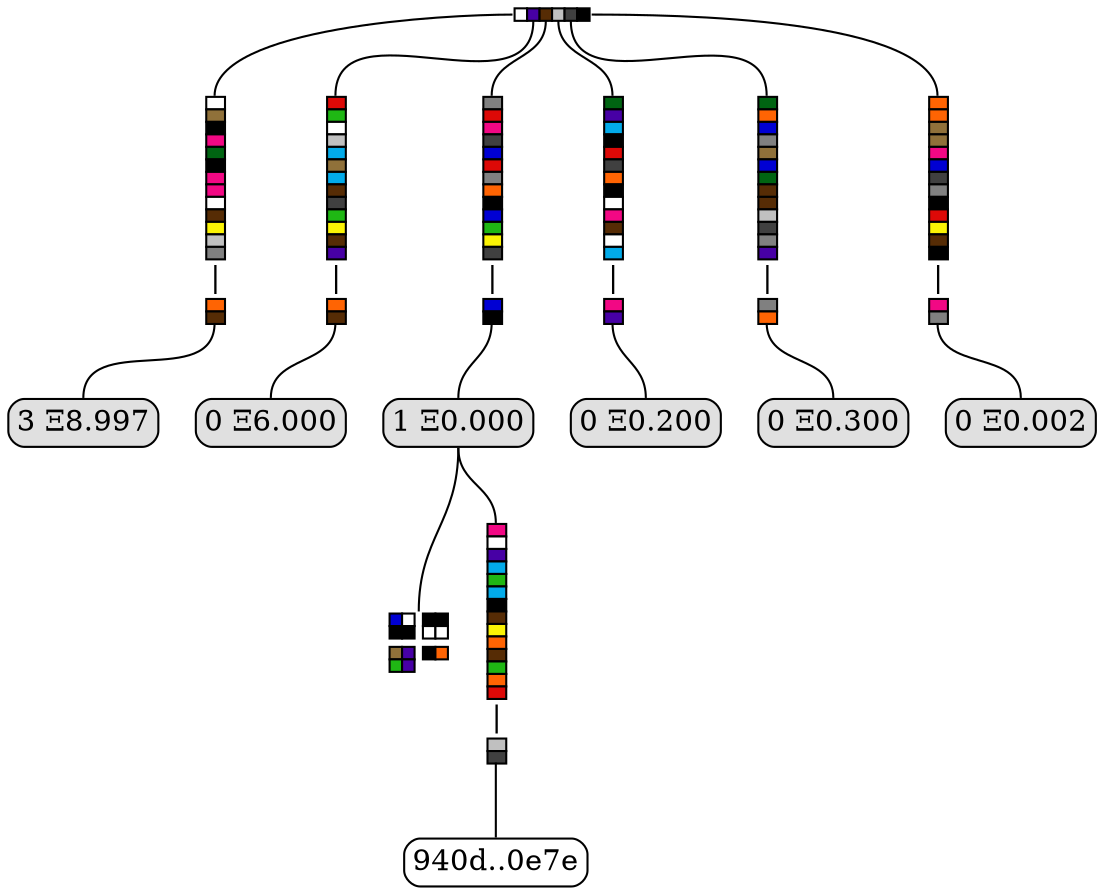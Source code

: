 digraph trie {
		node [shape=none margin=0 width=0 height=0]
		edge [dir = none headport=n tailport=s]
	
	n_ [label=<
	<table border="0" color="#000000" cellborder="1" cellspacing="0">
		<tr>

			<td bgcolor="#FFFFFF" port="h0"></td>

			<td bgcolor="#4700A5" port="h5"></td>

			<td bgcolor="#562C05" port="h10"></td>

			<td bgcolor="#C0C0C0" port="h12"></td>

			<td bgcolor="#404040" port="h14"></td>

			<td bgcolor="#000000" port="h15"></td>

		</tr>
	</table>
    >];
	n_:h0 -> n_00;
	n_:h5 -> n_05;
	n_:h10 -> n_0a;
	n_:h12 -> n_0c;
	n_:h14 -> n_0e;
	n_:h15 -> n_0f;

	n_00 [label=<
	<table border="0" color="#000000" cellborder="1" cellspacing="0">
			<tr><td bgcolor="#FFFFFF"></td></tr>
				<tr><td bgcolor="#90713A"></td></tr>
				<tr><td bgcolor="#000000"></td></tr>
				<tr><td bgcolor="#F20884"></td></tr>
				<tr><td bgcolor="#006412"></td></tr>
				<tr><td bgcolor="#000000"></td></tr>
				<tr><td bgcolor="#F20884"></td></tr>
				<tr><td bgcolor="#F20884"></td></tr>
				<tr><td bgcolor="#FFFFFF"></td></tr>
				<tr><td bgcolor="#562C05"></td></tr>
				<tr><td bgcolor="#FBF305"></td></tr>
				<tr><td bgcolor="#C0C0C0"></td></tr>
				<tr><td bgcolor="#808080"></td></tr>
				<tr><td border="0">|</td></tr>
					<tr><td bgcolor="#FF6403"></td></tr>
				<tr><td bgcolor="#562C05"></td></tr>
		
	</table>
	>];
	e_00000b0f04090f0404000a010c0d000502070e040d00060e020706050605040c000f05060405020205070501060d0709030a090b080d0600040d0c0f0d0f020a10 [label="3 Ξ8.997" margin=0.05 shape=Mrecord fillcolor="#E0E0E0" style=filled];
	n_00 -> e_00000b0f04090f0404000a010c0d000502070e040d00060e020706050605040c000f05060405020205070501060d0709030a090b080d0600040d0c0f0d0f020a10;

	n_05 [label=<
	<table border="0" color="#000000" cellborder="1" cellspacing="0">
			<tr><td bgcolor="#DD0907"></td></tr>
				<tr><td bgcolor="#1FB714"></td></tr>
				<tr><td bgcolor="#FFFFFF"></td></tr>
				<tr><td bgcolor="#C0C0C0"></td></tr>
				<tr><td bgcolor="#02ABEA"></td></tr>
				<tr><td bgcolor="#90713A"></td></tr>
				<tr><td bgcolor="#02ABEA"></td></tr>
				<tr><td bgcolor="#562C05"></td></tr>
				<tr><td bgcolor="#404040"></td></tr>
				<tr><td bgcolor="#1FB714"></td></tr>
				<tr><td bgcolor="#FBF305"></td></tr>
				<tr><td bgcolor="#562C05"></td></tr>
				<tr><td bgcolor="#4700A5"></td></tr>
				<tr><td border="0">|</td></tr>
					<tr><td bgcolor="#FF6403"></td></tr>
				<tr><td bgcolor="#562C05"></td></tr>
		
	</table>
	>];
	e_050308000c070b070a0e08010a05080e0b09080d090c07080d0e040a010f0d070f0d090503050f0c0905030e0d020b0e0600020d0a0a0a04010706070301020a10 [label="0 Ξ6.000" margin=0.05 shape=Mrecord fillcolor="#E0E0E0" style=filled];
	n_05 -> e_050308000c070b070a0e08010a05080e0b09080d090c07080d0e040a010f0d070f0d090503050f0c0905030e0d020b0e0600020d0a0a0a04010706070301020a10;

	n_0a [label=<
	<table border="0" color="#000000" cellborder="1" cellspacing="0">
			<tr><td bgcolor="#808080"></td></tr>
				<tr><td bgcolor="#DD0907"></td></tr>
				<tr><td bgcolor="#F20884"></td></tr>
				<tr><td bgcolor="#404040"></td></tr>
				<tr><td bgcolor="#0000D3"></td></tr>
				<tr><td bgcolor="#DD0907"></td></tr>
				<tr><td bgcolor="#808080"></td></tr>
				<tr><td bgcolor="#FF6403"></td></tr>
				<tr><td bgcolor="#000000"></td></tr>
				<tr><td bgcolor="#0000D3"></td></tr>
				<tr><td bgcolor="#1FB714"></td></tr>
				<tr><td bgcolor="#FBF305"></td></tr>
				<tr><td bgcolor="#404040"></td></tr>
				<tr><td border="0">|</td></tr>
					<tr><td bgcolor="#0000D3"></td></tr>
				<tr><td bgcolor="#000000"></td></tr>
		
	</table>
	>];
	e_0a0d03040e06030d020f0608010e0d0c0c060e0201020f04080802080d0703000b07000b09000a0202030f0700080a040e0c0c0808080a01050d010a0d05060f10 [label="1 Ξ0.000" margin=0.05 shape=Mrecord fillcolor="#E0E0E0" style=filled];
	n_0a -> e_0a0d03040e06030d020f0608010e0d0c0c060e0201020f04080802080d0703000b07000b09000a0202030f0700080a040e0c0c0808080a01050d010a0d05060f10;

	c_0a0d03040e06030d020f0608010e0d0c0c060e0201020f04080802080d0703000b07000b09000a0202030f0700080a040e0c0c0808080a01050d010a0d05060f10 [label=<
	<table border="0" color="#000000" cellborder="1" cellspacing="0">
			<tr><td bgcolor="#0000D3"></td><td bgcolor="#FFFFFF"></td><td rowspan="2" border="0"></td><td bgcolor="#000000"></td><td bgcolor="#000000"></td></tr>
				<tr><td bgcolor="#000000"></td><td bgcolor="#000000"></td><td bgcolor="#FFFFFF"></td><td bgcolor="#FFFFFF"></td></tr>
				<tr><td colspan="32" border="0"></td></tr>
				<tr><td bgcolor="#90713A"></td><td bgcolor="#4700A5"></td><td rowspan="2" border="0"></td><td bgcolor="#000000"></td><td bgcolor="#FF6403"></td></tr>
				<tr><td bgcolor="#1FB714"></td><td bgcolor="#4700A5"></td><td colspan="20" border="0"></td></tr>
		
	</table>
	>];
	e_0a0d03040e06030d020f0608010e0d0c0c060e0201020f04080802080d0703000b07000b09000a0202030f0700080a040e0c0c0808080a01050d010a0d05060f10 -> c_0a0d03040e06030d020f0608010e0d0c0c060e0201020f04080802080d0703000b07000b09000a0202030f0700080a040e0c0c0808080a01050d010a0d05060f10;
				
	n_0a0d03040e06030d020f0608010e0d0c0c060e0201020f04080802080d0703000b07000b09000a0202030f0700080a040e0c0c0808080a01050d010a0d05060f [label=<
	<table border="0" color="#000000" cellborder="1" cellspacing="0">
			<tr><td bgcolor="#F20884"></td></tr>
				<tr><td bgcolor="#FFFFFF"></td></tr>
				<tr><td bgcolor="#4700A5"></td></tr>
				<tr><td bgcolor="#02ABEA"></td></tr>
				<tr><td bgcolor="#1FB714"></td></tr>
				<tr><td bgcolor="#02ABEA"></td></tr>
				<tr><td bgcolor="#000000"></td></tr>
				<tr><td bgcolor="#562C05"></td></tr>
				<tr><td bgcolor="#FBF305"></td></tr>
				<tr><td bgcolor="#FF6403"></td></tr>
				<tr><td bgcolor="#562C05"></td></tr>
				<tr><td bgcolor="#1FB714"></td></tr>
				<tr><td bgcolor="#FF6403"></td></tr>
				<tr><td bgcolor="#DD0907"></td></tr>
				<tr><td border="0">|</td></tr>
					<tr><td bgcolor="#C0C0C0"></td></tr>
				<tr><td bgcolor="#404040"></td></tr>
		
	</table>
	>];
	e_0a0d03040e06030d020f0608010e0d0c0c060e0201020f04080802080d0703000b07000b09000a0202030f0700080a040e0c0c0808080a01050d010a0d05060f0400050708070f0a01020a0802030e000f020b070603010c0c04010b030b0a080802080b030302010c0a0801010101010f0a07050c0d030a0a030b0b050a0c0e10 [label="940d..0e7e" margin=0.05 shape=Mrecord];
	n_0a0d03040e06030d020f0608010e0d0c0c060e0201020f04080802080d0703000b07000b09000a0202030f0700080a040e0c0c0808080a01050d010a0d05060f -> e_0a0d03040e06030d020f0608010e0d0c0c060e0201020f04080802080d0703000b07000b09000a0202030f0700080a040e0c0c0808080a01050d010a0d05060f0400050708070f0a01020a0802030e000f020b070603010c0c04010b030b0a080802080b030302010c0a0801010101010f0a07050c0d030a0a030b0b050a0c0e10;
	e_0a0d03040e06030d020f0608010e0d0c0c060e0201020f04080802080d0703000b07000b09000a0202030f0700080a040e0c0c0808080a01050d010a0d05060f10 -> n_0a0d03040e06030d020f0608010e0d0c0c060e0201020f04080802080d0703000b07000b09000a0202030f0700080a040e0c0c0808080a01050d010a0d05060f;
	
	n_0c [label=<
	<table border="0" color="#000000" cellborder="1" cellspacing="0">
			<tr><td bgcolor="#006412"></td></tr>
				<tr><td bgcolor="#4700A5"></td></tr>
				<tr><td bgcolor="#02ABEA"></td></tr>
				<tr><td bgcolor="#000000"></td></tr>
				<tr><td bgcolor="#DD0907"></td></tr>
				<tr><td bgcolor="#404040"></td></tr>
				<tr><td bgcolor="#FF6403"></td></tr>
				<tr><td bgcolor="#000000"></td></tr>
				<tr><td bgcolor="#FFFFFF"></td></tr>
				<tr><td bgcolor="#F20884"></td></tr>
				<tr><td bgcolor="#562C05"></td></tr>
				<tr><td bgcolor="#FFFFFF"></td></tr>
				<tr><td bgcolor="#02ABEA"></td></tr>
				<tr><td border="0">|</td></tr>
					<tr><td bgcolor="#F20884"></td></tr>
				<tr><td bgcolor="#4700A5"></td></tr>
		
	</table>
	>];
	e_0c0905070f030e020f00040a000706040c030a000409010b0107050f06090902060d0a06010e0f0b0c0c080f06010f0a010405050f0d020d020b040c0d0d040510 [label="0 Ξ0.200" margin=0.05 shape=Mrecord fillcolor="#E0E0E0" style=filled];
	n_0c -> e_0c0905070f030e020f00040a000706040c030a000409010b0107050f06090902060d0a06010e0f0b0c0c080f06010f0a010405050f0d020d020b040c0d0d040510;

	n_0e [label=<
	<table border="0" color="#000000" cellborder="1" cellspacing="0">
			<tr><td bgcolor="#006412"></td></tr>
				<tr><td bgcolor="#FF6403"></td></tr>
				<tr><td bgcolor="#0000D3"></td></tr>
				<tr><td bgcolor="#808080"></td></tr>
				<tr><td bgcolor="#90713A"></td></tr>
				<tr><td bgcolor="#0000D3"></td></tr>
				<tr><td bgcolor="#006412"></td></tr>
				<tr><td bgcolor="#562C05"></td></tr>
				<tr><td bgcolor="#562C05"></td></tr>
				<tr><td bgcolor="#C0C0C0"></td></tr>
				<tr><td bgcolor="#404040"></td></tr>
				<tr><td bgcolor="#808080"></td></tr>
				<tr><td bgcolor="#4700A5"></td></tr>
				<tr><td border="0">|</td></tr>
					<tr><td bgcolor="#808080"></td></tr>
				<tr><td bgcolor="#FF6403"></td></tr>
		
	</table>
	>];
	e_0e0902060d0b06090a0a0c0e0d0501080e090b090f000f0403040a0407030e070107040100090c0904030504080b0b080f02030b0e04010c0a07060d090a0d0210 [label="0 Ξ0.300" margin=0.05 shape=Mrecord fillcolor="#E0E0E0" style=filled];
	n_0e -> e_0e0902060d0b06090a0a0c0e0d0501080e090b090f000f0403040a0407030e070107040100090c0904030504080b0b080f02030b0e04010c0a07060d090a0d0210;

	n_0f [label=<
	<table border="0" color="#000000" cellborder="1" cellspacing="0">
			<tr><td bgcolor="#FF6403"></td></tr>
				<tr><td bgcolor="#FF6403"></td></tr>
				<tr><td bgcolor="#90713A"></td></tr>
				<tr><td bgcolor="#90713A"></td></tr>
				<tr><td bgcolor="#F20884"></td></tr>
				<tr><td bgcolor="#0000D3"></td></tr>
				<tr><td bgcolor="#404040"></td></tr>
				<tr><td bgcolor="#808080"></td></tr>
				<tr><td bgcolor="#000000"></td></tr>
				<tr><td bgcolor="#DD0907"></td></tr>
				<tr><td bgcolor="#FBF305"></td></tr>
				<tr><td bgcolor="#562C05"></td></tr>
				<tr><td bgcolor="#000000"></td></tr>
				<tr><td border="0">|</td></tr>
					<tr><td bgcolor="#F20884"></td></tr>
				<tr><td bgcolor="#808080"></td></tr>
		
	</table>
	>];
	e_0f02020b0b04060e0d0f03010a0f0805050903080b0e0f0a0a0807000e0d030d08060a040a0d09030a090e0c0f070c06030c0e0a0a08000d0a0e0a090a0c040d10 [label="0 Ξ0.002" margin=0.05 shape=Mrecord fillcolor="#E0E0E0" style=filled];
	n_0f -> e_0f02020b0b04060e0d0f03010a0f0805050903080b0e0f0a0a0807000e0d030d08060a040a0d09030a090e0c0f070c06030c0e0a0a08000d0a0e0a090a0c040d10;
}
